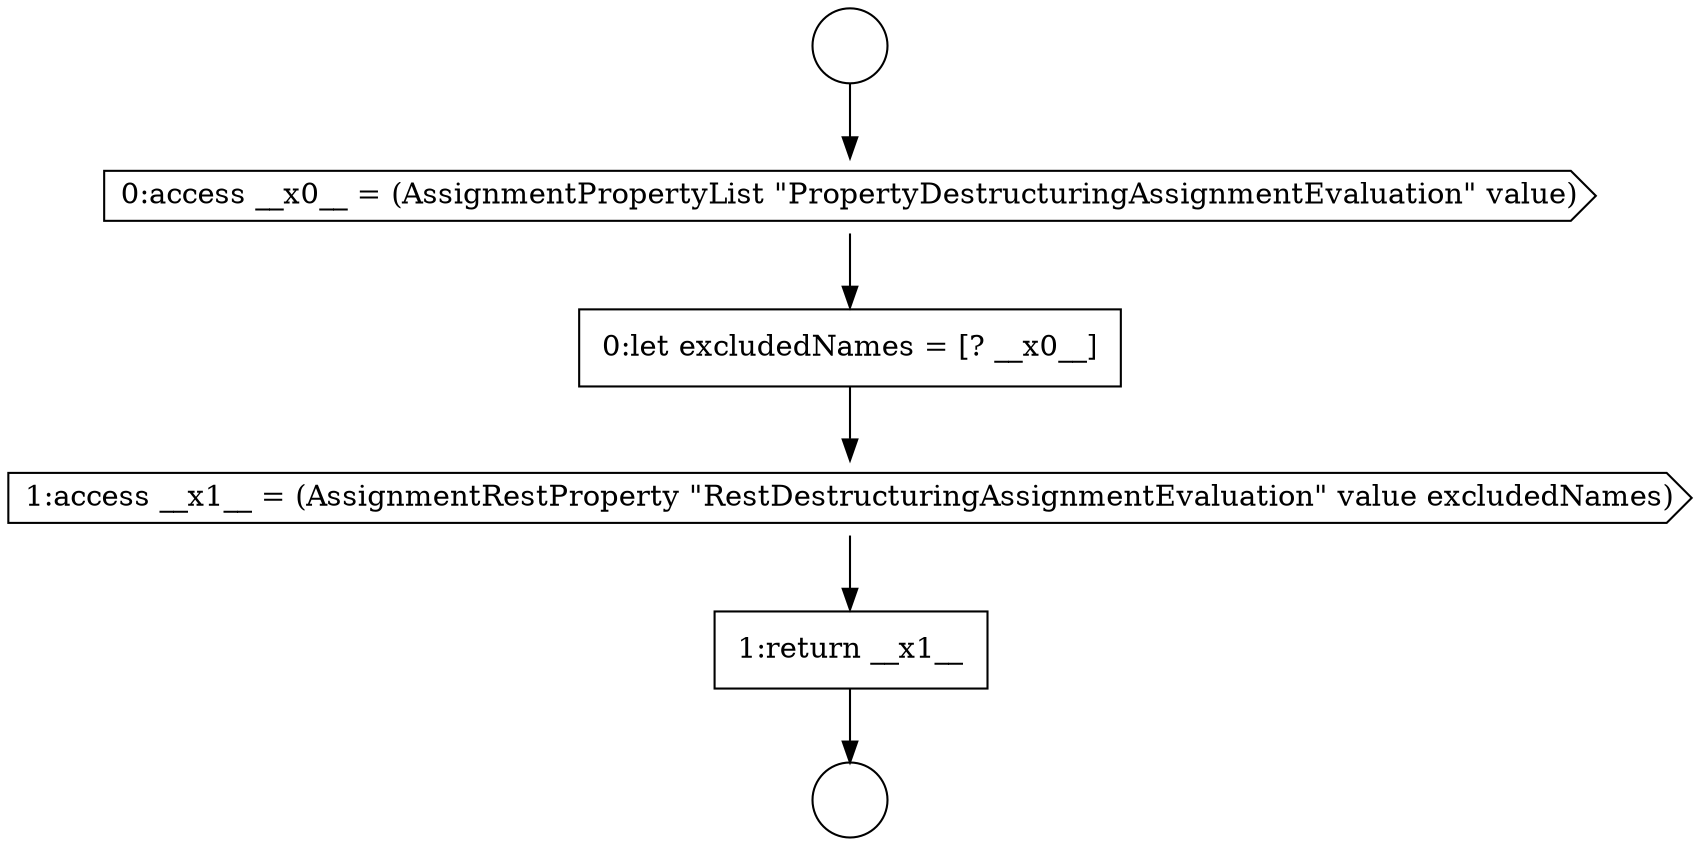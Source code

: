 digraph {
  node5173 [shape=circle label=" " color="black" fillcolor="white" style=filled]
  node5178 [shape=none, margin=0, label=<<font color="black">
    <table border="0" cellborder="1" cellspacing="0" cellpadding="10">
      <tr><td align="left">1:return __x1__</td></tr>
    </table>
  </font>> color="black" fillcolor="white" style=filled]
  node5174 [shape=circle label=" " color="black" fillcolor="white" style=filled]
  node5177 [shape=cds, label=<<font color="black">1:access __x1__ = (AssignmentRestProperty &quot;RestDestructuringAssignmentEvaluation&quot; value excludedNames)</font>> color="black" fillcolor="white" style=filled]
  node5175 [shape=cds, label=<<font color="black">0:access __x0__ = (AssignmentPropertyList &quot;PropertyDestructuringAssignmentEvaluation&quot; value)</font>> color="black" fillcolor="white" style=filled]
  node5176 [shape=none, margin=0, label=<<font color="black">
    <table border="0" cellborder="1" cellspacing="0" cellpadding="10">
      <tr><td align="left">0:let excludedNames = [? __x0__]</td></tr>
    </table>
  </font>> color="black" fillcolor="white" style=filled]
  node5177 -> node5178 [ color="black"]
  node5173 -> node5175 [ color="black"]
  node5175 -> node5176 [ color="black"]
  node5176 -> node5177 [ color="black"]
  node5178 -> node5174 [ color="black"]
}
